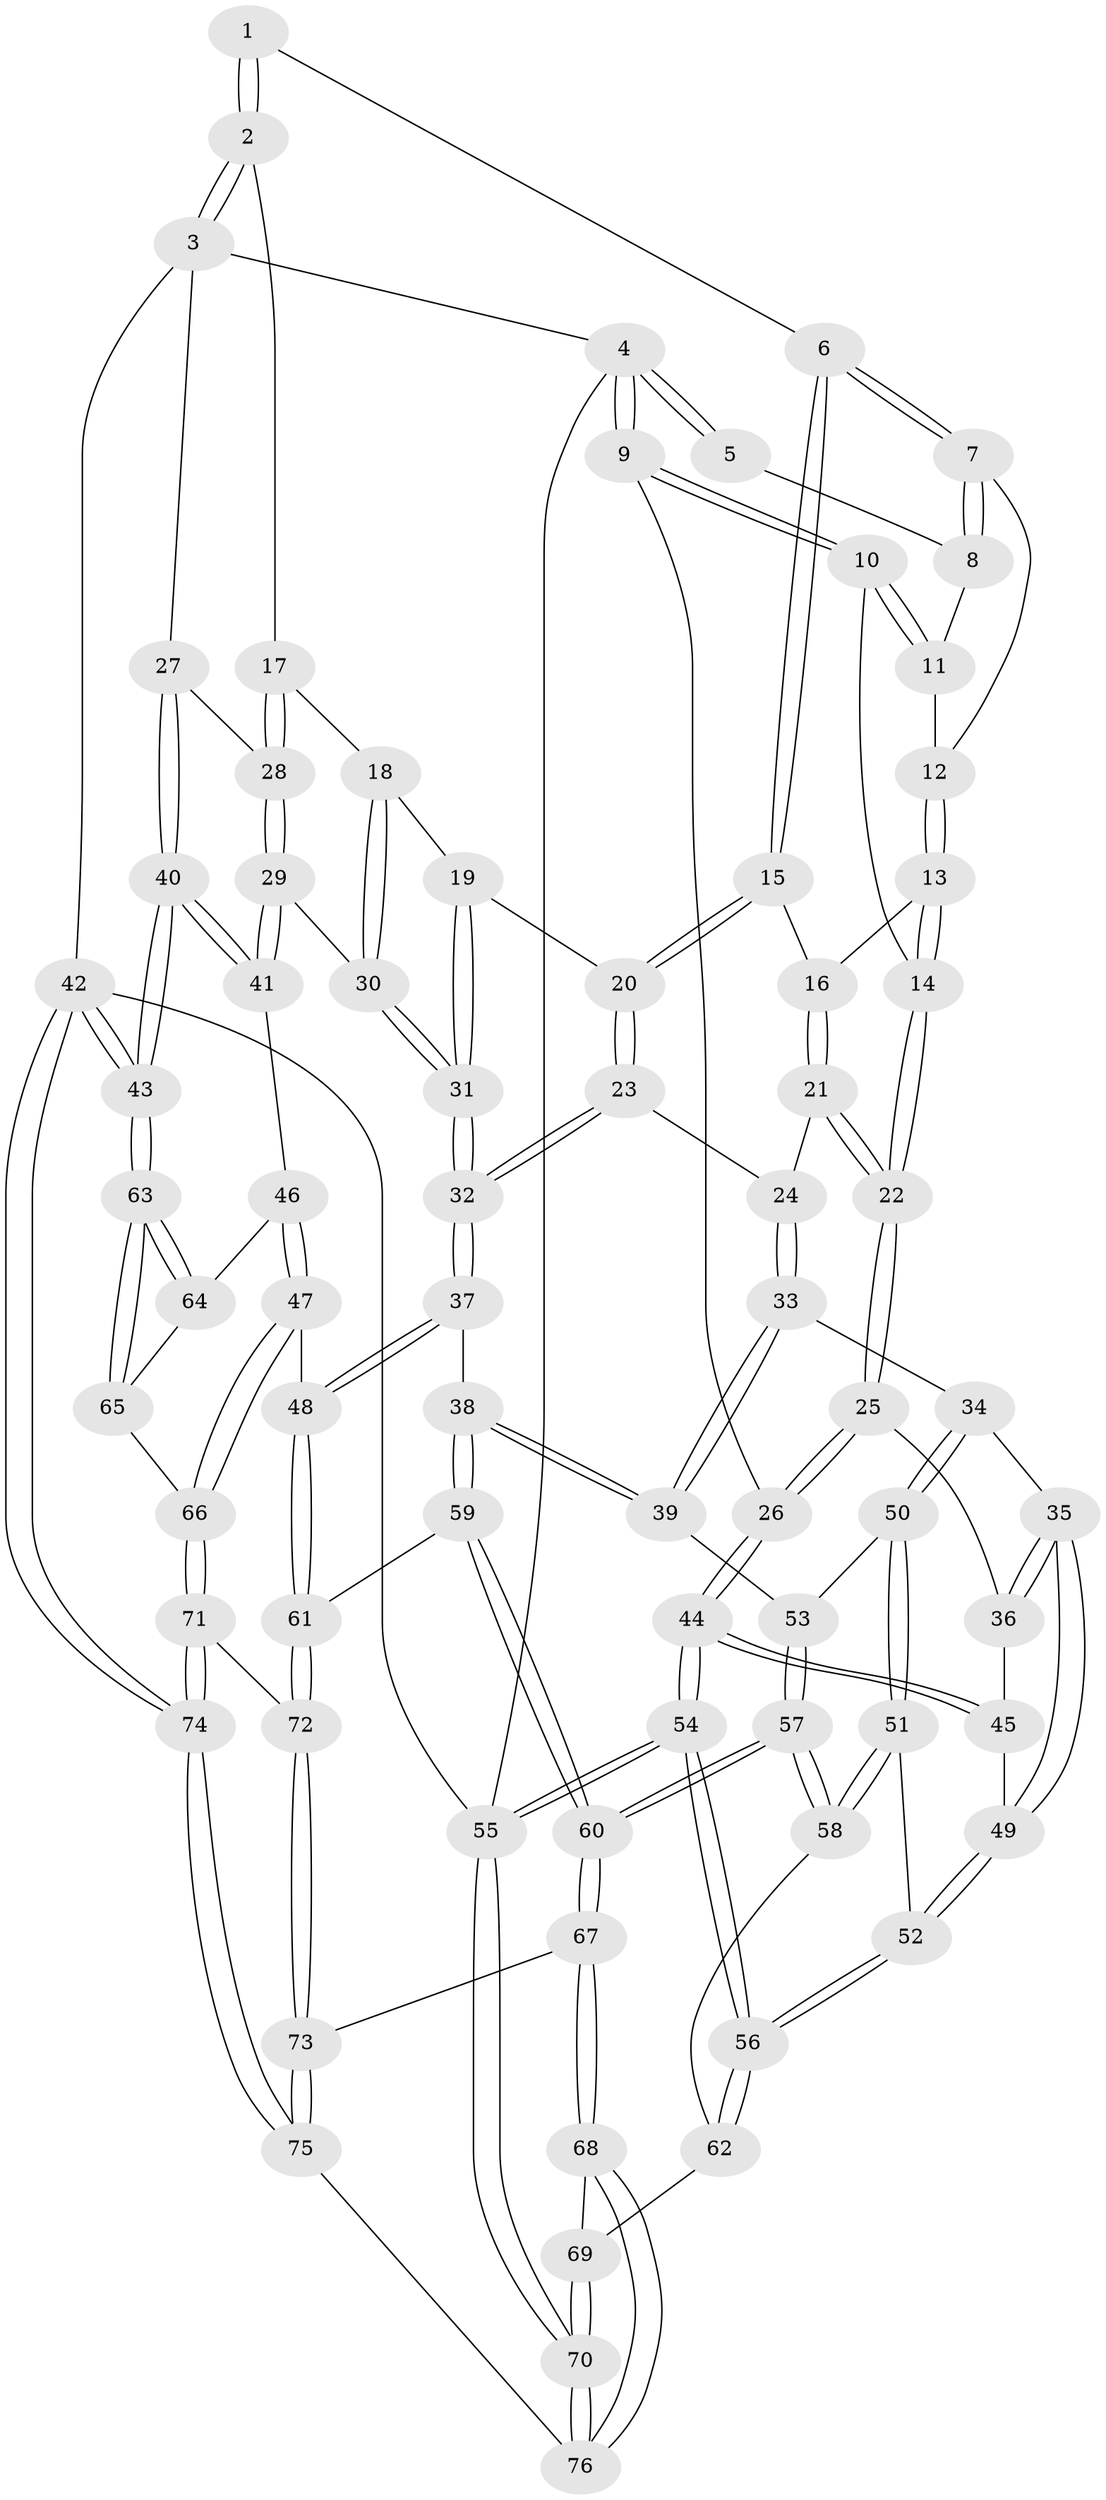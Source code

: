 // Generated by graph-tools (version 1.1) at 2025/01/03/09/25 05:01:23]
// undirected, 76 vertices, 187 edges
graph export_dot {
graph [start="1"]
  node [color=gray90,style=filled];
  1 [pos="+0.7488061257060356+0"];
  2 [pos="+1+0"];
  3 [pos="+1+0"];
  4 [pos="+0+0"];
  5 [pos="+0.3562907772985743+0"];
  6 [pos="+0.5398807814552866+0.12239138663578886"];
  7 [pos="+0.5341794615491825+0.119534537566518"];
  8 [pos="+0.3513394453925631+0"];
  9 [pos="+0+0.08673194142619459"];
  10 [pos="+0.11941498250651313+0.1534204640254867"];
  11 [pos="+0.3216937680851853+0.0473433053542574"];
  12 [pos="+0.35615712827703855+0.1433985344509327"];
  13 [pos="+0.3619153552666401+0.2038416000994793"];
  14 [pos="+0.1639831345058068+0.1959248821721707"];
  15 [pos="+0.5448258718046115+0.14383482185907176"];
  16 [pos="+0.3681464378236387+0.2167507454824249"];
  17 [pos="+0.6807104795057197+0.18673061820607262"];
  18 [pos="+0.618298255497969+0.21312925847411338"];
  19 [pos="+0.6141439507806592+0.21378376367802263"];
  20 [pos="+0.5793649270612965+0.20256809416269464"];
  21 [pos="+0.3750867057528952+0.2816984188161311"];
  22 [pos="+0.2611593877593334+0.36160286131456426"];
  23 [pos="+0.472844902166502+0.3143896494867651"];
  24 [pos="+0.45729740475333247+0.3161639313582316"];
  25 [pos="+0.26025420938414456+0.36427375720461114"];
  26 [pos="+0+0.22742249663832248"];
  27 [pos="+1+0"];
  28 [pos="+0.8478419188997277+0.33641766298173614"];
  29 [pos="+0.8251781152273105+0.3719591784086031"];
  30 [pos="+0.7902382672688871+0.3822899705402095"];
  31 [pos="+0.6428276813037728+0.45986006040180805"];
  32 [pos="+0.6374871574372297+0.46552900619189547"];
  33 [pos="+0.4207510820415793+0.47386461096822136"];
  34 [pos="+0.3185947501194965+0.45940055464253027"];
  35 [pos="+0.26612180433216115+0.4310924256439656"];
  36 [pos="+0.2560616292819379+0.38573103985452767"];
  37 [pos="+0.630279187050322+0.48667034412228405"];
  38 [pos="+0.48952640771785855+0.5304074082865483"];
  39 [pos="+0.47627366560864703+0.5269037453474178"];
  40 [pos="+1+0.5803137130255037"];
  41 [pos="+0.9372153625295948+0.5963779571137796"];
  42 [pos="+1+1"];
  43 [pos="+1+1"];
  44 [pos="+0+0.38378718382304533"];
  45 [pos="+0.00722167987724708+0.4062129756731217"];
  46 [pos="+0.8644662910277094+0.6583648066968253"];
  47 [pos="+0.8050216616516397+0.6789596017171113"];
  48 [pos="+0.7211764092266811+0.6858158390613615"];
  49 [pos="+0.2054013188709359+0.5238030806995991"];
  50 [pos="+0.3344786952457028+0.5531778235655656"];
  51 [pos="+0.2615480365232104+0.6435253245827562"];
  52 [pos="+0.20471123841541314+0.5264705158758892"];
  53 [pos="+0.3954388117079002+0.5871797033144356"];
  54 [pos="+0+0.6853940765646135"];
  55 [pos="+0+1"];
  56 [pos="+0+0.685114673656393"];
  57 [pos="+0.3262019655245142+0.7326673827836575"];
  58 [pos="+0.2719424360280436+0.6994809871337497"];
  59 [pos="+0.49295006904017663+0.7559691911380113"];
  60 [pos="+0.4033907459666878+0.8276301061621837"];
  61 [pos="+0.7053262314941152+0.7052490658642403"];
  62 [pos="+0.09849814285862811+0.7319942140398659"];
  63 [pos="+1+0.8799288208825505"];
  64 [pos="+0.8845763676540785+0.6923650000352087"];
  65 [pos="+0.901398487473975+0.8876111615221473"];
  66 [pos="+0.8719906543059558+0.8918217894722611"];
  67 [pos="+0.399871176867254+0.8719615391077695"];
  68 [pos="+0.3375863766437223+1"];
  69 [pos="+0.10838545058000239+0.750084327432824"];
  70 [pos="+0.22411024163386534+1"];
  71 [pos="+0.8257403006472701+0.9293695610973137"];
  72 [pos="+0.7099170232540082+0.8904005381066967"];
  73 [pos="+0.6720893359022461+0.9307460137747494"];
  74 [pos="+0.9335011739375295+1"];
  75 [pos="+0.6505507405658141+1"];
  76 [pos="+0.28223424368216404+1"];
  1 -- 2;
  1 -- 2;
  1 -- 6;
  2 -- 3;
  2 -- 3;
  2 -- 17;
  3 -- 4;
  3 -- 27;
  3 -- 42;
  4 -- 5;
  4 -- 5;
  4 -- 9;
  4 -- 9;
  4 -- 55;
  5 -- 8;
  6 -- 7;
  6 -- 7;
  6 -- 15;
  6 -- 15;
  7 -- 8;
  7 -- 8;
  7 -- 12;
  8 -- 11;
  9 -- 10;
  9 -- 10;
  9 -- 26;
  10 -- 11;
  10 -- 11;
  10 -- 14;
  11 -- 12;
  12 -- 13;
  12 -- 13;
  13 -- 14;
  13 -- 14;
  13 -- 16;
  14 -- 22;
  14 -- 22;
  15 -- 16;
  15 -- 20;
  15 -- 20;
  16 -- 21;
  16 -- 21;
  17 -- 18;
  17 -- 28;
  17 -- 28;
  18 -- 19;
  18 -- 30;
  18 -- 30;
  19 -- 20;
  19 -- 31;
  19 -- 31;
  20 -- 23;
  20 -- 23;
  21 -- 22;
  21 -- 22;
  21 -- 24;
  22 -- 25;
  22 -- 25;
  23 -- 24;
  23 -- 32;
  23 -- 32;
  24 -- 33;
  24 -- 33;
  25 -- 26;
  25 -- 26;
  25 -- 36;
  26 -- 44;
  26 -- 44;
  27 -- 28;
  27 -- 40;
  27 -- 40;
  28 -- 29;
  28 -- 29;
  29 -- 30;
  29 -- 41;
  29 -- 41;
  30 -- 31;
  30 -- 31;
  31 -- 32;
  31 -- 32;
  32 -- 37;
  32 -- 37;
  33 -- 34;
  33 -- 39;
  33 -- 39;
  34 -- 35;
  34 -- 50;
  34 -- 50;
  35 -- 36;
  35 -- 36;
  35 -- 49;
  35 -- 49;
  36 -- 45;
  37 -- 38;
  37 -- 48;
  37 -- 48;
  38 -- 39;
  38 -- 39;
  38 -- 59;
  38 -- 59;
  39 -- 53;
  40 -- 41;
  40 -- 41;
  40 -- 43;
  40 -- 43;
  41 -- 46;
  42 -- 43;
  42 -- 43;
  42 -- 74;
  42 -- 74;
  42 -- 55;
  43 -- 63;
  43 -- 63;
  44 -- 45;
  44 -- 45;
  44 -- 54;
  44 -- 54;
  45 -- 49;
  46 -- 47;
  46 -- 47;
  46 -- 64;
  47 -- 48;
  47 -- 66;
  47 -- 66;
  48 -- 61;
  48 -- 61;
  49 -- 52;
  49 -- 52;
  50 -- 51;
  50 -- 51;
  50 -- 53;
  51 -- 52;
  51 -- 58;
  51 -- 58;
  52 -- 56;
  52 -- 56;
  53 -- 57;
  53 -- 57;
  54 -- 55;
  54 -- 55;
  54 -- 56;
  54 -- 56;
  55 -- 70;
  55 -- 70;
  56 -- 62;
  56 -- 62;
  57 -- 58;
  57 -- 58;
  57 -- 60;
  57 -- 60;
  58 -- 62;
  59 -- 60;
  59 -- 60;
  59 -- 61;
  60 -- 67;
  60 -- 67;
  61 -- 72;
  61 -- 72;
  62 -- 69;
  63 -- 64;
  63 -- 64;
  63 -- 65;
  63 -- 65;
  64 -- 65;
  65 -- 66;
  66 -- 71;
  66 -- 71;
  67 -- 68;
  67 -- 68;
  67 -- 73;
  68 -- 69;
  68 -- 76;
  68 -- 76;
  69 -- 70;
  69 -- 70;
  70 -- 76;
  70 -- 76;
  71 -- 72;
  71 -- 74;
  71 -- 74;
  72 -- 73;
  72 -- 73;
  73 -- 75;
  73 -- 75;
  74 -- 75;
  74 -- 75;
  75 -- 76;
}
